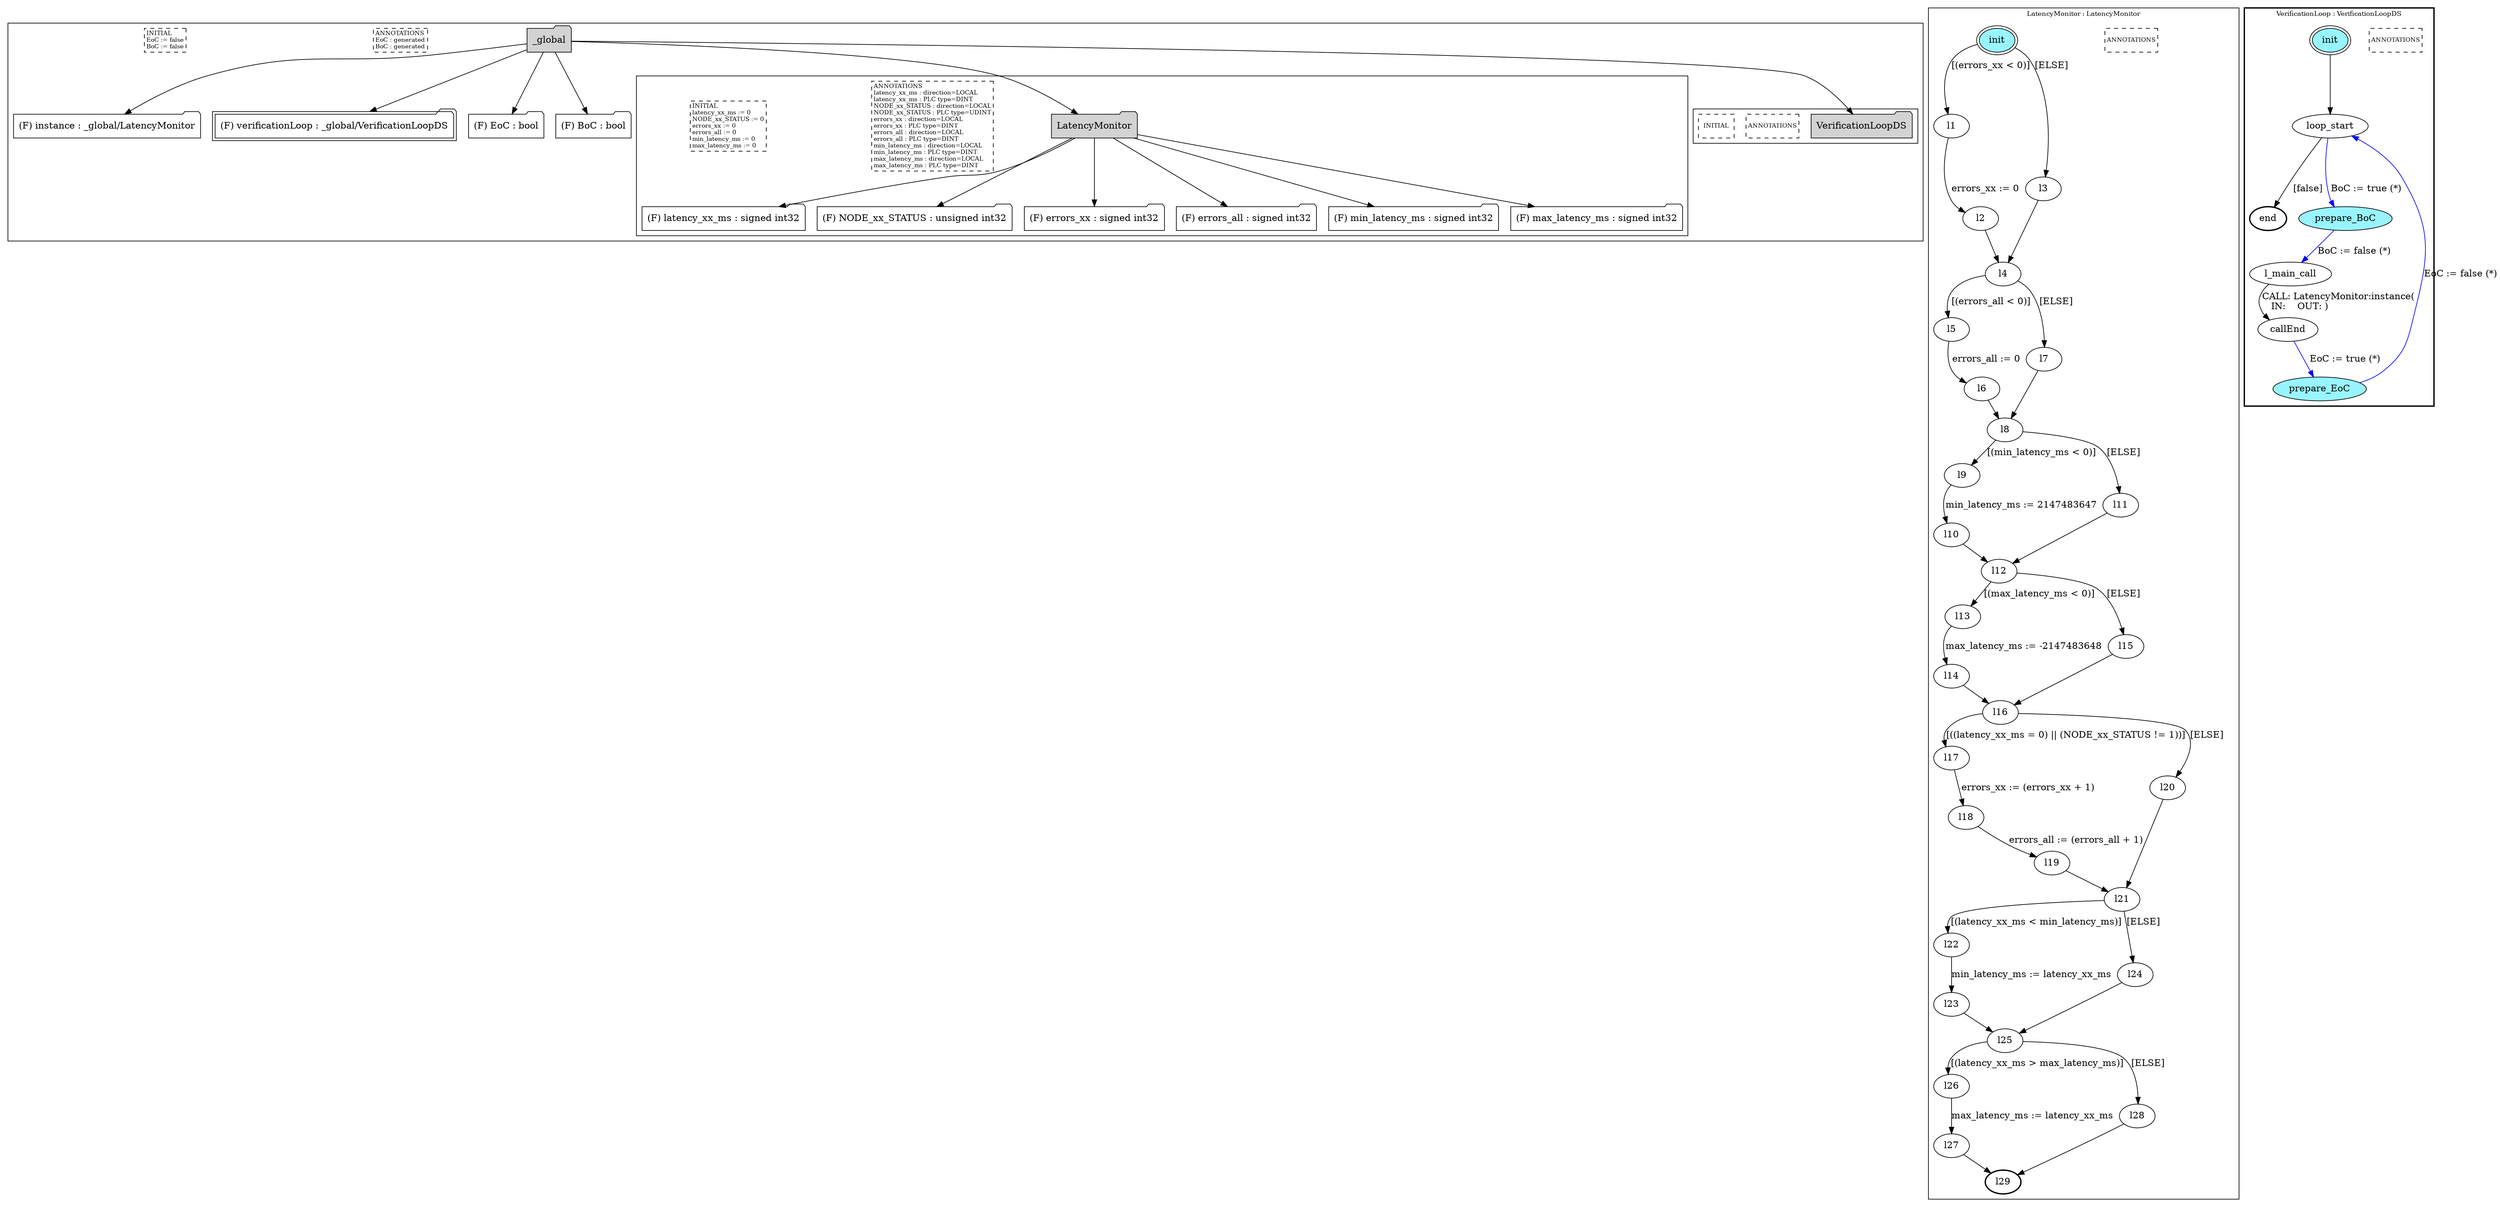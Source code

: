 digraph G {
	subgraph cluster__global394190359 {
		node [shape="folder", style="filled"];
		//label="_global";
		_global394190359 [label="_global"];
		_global394190359 -> instance1109979753;
		instance1109979753 [label = "(F) instance : _global/LatencyMonitor", fillcolor="white" ];
		_global394190359 -> verificationLoop2002720253;
		verificationLoop2002720253 [label = "(F) verificationLoop : _global/VerificationLoopDS", fillcolor="white" , peripheries=2];
		_global394190359 -> EoC1414953733;
		EoC1414953733 [label = "(F) EoC : bool", fillcolor="white" ];
		_global394190359 -> BoC232208362;
		BoC232208362 [label = "(F) BoC : bool", fillcolor="white" ];
		_global394190359 -> LatencyMonitor387410712;
		subgraph cluster_LatencyMonitor387410712 {
			node [shape="folder", style="filled"];
			//label="LatencyMonitor";
			LatencyMonitor387410712 [label="LatencyMonitor"];
			LatencyMonitor387410712 -> latency_xx_ms2143753518;
			latency_xx_ms2143753518 [label = "(F) latency_xx_ms : signed int32", fillcolor="white" ];
			LatencyMonitor387410712 -> NODE_xx_STATUS1728372612;
			NODE_xx_STATUS1728372612 [label = "(F) NODE_xx_STATUS : unsigned int32", fillcolor="white" ];
			LatencyMonitor387410712 -> errors_xx1124131392;
			errors_xx1124131392 [label = "(F) errors_xx : signed int32", fillcolor="white" ];
			LatencyMonitor387410712 -> errors_all1493755606;
			errors_all1493755606 [label = "(F) errors_all : signed int32", fillcolor="white" ];
			LatencyMonitor387410712 -> min_latency_ms159791010;
			min_latency_ms159791010 [label = "(F) min_latency_ms : signed int32", fillcolor="white" ];
			LatencyMonitor387410712 -> max_latency_ms1798239502;
			max_latency_ms1798239502 [label = "(F) max_latency_ms : signed int32", fillcolor="white" ];
			
			annotations_pseudonode_LatencyMonitor387410712 [
				label="ANNOTATIONS\llatency_xx_ms : direction=LOCAL\llatency_xx_ms : PLC type=DINT\lNODE_xx_STATUS : direction=LOCAL\lNODE_xx_STATUS : PLC type=UDINT\lerrors_xx : direction=LOCAL\lerrors_xx : PLC type=DINT\lerrors_all : direction=LOCAL\lerrors_all : PLC type=DINT\lmin_latency_ms : direction=LOCAL\lmin_latency_ms : PLC type=DINT\lmax_latency_ms : direction=LOCAL\lmax_latency_ms : PLC type=DINT\l",
				fontsize=9, margin="0.04,0.04", fillcolor="white", shape="rectangle", style="dashed"];
			initamt_pseudonode_LatencyMonitor387410712 [
				label="INITIAL\llatency_xx_ms := 0\lNODE_xx_STATUS := 0\lerrors_xx := 0\lerrors_all := 0\lmin_latency_ms := 0\lmax_latency_ms := 0\l",
				fontsize=9, margin="0.04,0.04", fillcolor="lightyellow", shape="rectangle", style="dashed"];
		}
		_global394190359 -> VerificationLoopDS167318637;
		subgraph cluster_VerificationLoopDS167318637 {
			node [shape="folder", style="filled"];
			//label="VerificationLoopDS";
			VerificationLoopDS167318637 [label="VerificationLoopDS"];
			
			annotations_pseudonode_VerificationLoopDS167318637 [
				label="ANNOTATIONS",
				fontsize=9, margin="0.04,0.04", fillcolor="white", shape="rectangle", style="dashed"];
			initamt_pseudonode_VerificationLoopDS167318637 [
				label="INITIAL",
				fontsize=9, margin="0.04,0.04", fillcolor="lightyellow", shape="rectangle", style="dashed"];
		}
		
		annotations_pseudonode__global394190359 [
			label="ANNOTATIONS\lEoC : generated\lBoC : generated\l",
			fontsize=9, margin="0.04,0.04", fillcolor="white", shape="rectangle", style="dashed"];
		initamt_pseudonode__global394190359 [
			label="INITIAL\lEoC := false\lBoC := false\l",
			fontsize=9, margin="0.04,0.04", fillcolor="lightyellow", shape="rectangle", style="dashed"];
	}
	subgraph clusterLatencyMonitor {
		node [style="filled"];
		color="black";
		fontsize=10;
		ranksep=0.4;
		
		label="LatencyMonitor : LatencyMonitor";
		
		annotations_pseudonode_LatencyMonitor [
			label="ANNOTATIONS",
			fontsize=9, margin="0.04,0.04", fillcolor="white", shape="rectangle", style="dashed"];
		
		init_LatencyMonitor [label="init", color="black", fillcolor="cadetblue1", peripheries=2, shape="ellipse"];
		l1_LatencyMonitor [label="l1", color="black", fillcolor="white", shape="ellipse"];
		l2_LatencyMonitor [label="l2", color="black", fillcolor="white", shape="ellipse"];
		l3_LatencyMonitor [label="l3", color="black", fillcolor="white", shape="ellipse"];
		l4_LatencyMonitor [label="l4", color="black", fillcolor="white", shape="ellipse"];
		l5_LatencyMonitor [label="l5", color="black", fillcolor="white", shape="ellipse"];
		l6_LatencyMonitor [label="l6", color="black", fillcolor="white", shape="ellipse"];
		l7_LatencyMonitor [label="l7", color="black", fillcolor="white", shape="ellipse"];
		l8_LatencyMonitor [label="l8", color="black", fillcolor="white", shape="ellipse"];
		l9_LatencyMonitor [label="l9", color="black", fillcolor="white", shape="ellipse"];
		l10_LatencyMonitor [label="l10", color="black", fillcolor="white", shape="ellipse"];
		l11_LatencyMonitor [label="l11", color="black", fillcolor="white", shape="ellipse"];
		l12_LatencyMonitor [label="l12", color="black", fillcolor="white", shape="ellipse"];
		l13_LatencyMonitor [label="l13", color="black", fillcolor="white", shape="ellipse"];
		l14_LatencyMonitor [label="l14", color="black", fillcolor="white", shape="ellipse"];
		l15_LatencyMonitor [label="l15", color="black", fillcolor="white", shape="ellipse"];
		l16_LatencyMonitor [label="l16", color="black", fillcolor="white", shape="ellipse"];
		l17_LatencyMonitor [label="l17", color="black", fillcolor="white", shape="ellipse"];
		l18_LatencyMonitor [label="l18", color="black", fillcolor="white", shape="ellipse"];
		l19_LatencyMonitor [label="l19", color="black", fillcolor="white", shape="ellipse"];
		l20_LatencyMonitor [label="l20", color="black", fillcolor="white", shape="ellipse"];
		l21_LatencyMonitor [label="l21", color="black", fillcolor="white", shape="ellipse"];
		l22_LatencyMonitor [label="l22", color="black", fillcolor="white", shape="ellipse"];
		l23_LatencyMonitor [label="l23", color="black", fillcolor="white", shape="ellipse"];
		l24_LatencyMonitor [label="l24", color="black", fillcolor="white", shape="ellipse"];
		l25_LatencyMonitor [label="l25", color="black", fillcolor="white", shape="ellipse"];
		l26_LatencyMonitor [label="l26", color="black", fillcolor="white", shape="ellipse"];
		l27_LatencyMonitor [label="l27", color="black", fillcolor="white", shape="ellipse"];
		l28_LatencyMonitor [label="l28", color="black", fillcolor="white", shape="ellipse"];
		l29_LatencyMonitor [label="l29", color="black", fillcolor="white", style=bold, shape="ellipse"];
		init_LatencyMonitor -> l1_LatencyMonitor [color="black", label="[(errors_xx < 0)]"];
		l1_LatencyMonitor -> l2_LatencyMonitor [color="black", label="errors_xx := 0"];
		init_LatencyMonitor -> l3_LatencyMonitor [color="black", label="[ELSE]"];
		l2_LatencyMonitor -> l4_LatencyMonitor [color="black", label=""];
		l3_LatencyMonitor -> l4_LatencyMonitor [color="black", label=""];
		l4_LatencyMonitor -> l5_LatencyMonitor [color="black", label="[(errors_all < 0)]"];
		l5_LatencyMonitor -> l6_LatencyMonitor [color="black", label="errors_all := 0"];
		l4_LatencyMonitor -> l7_LatencyMonitor [color="black", label="[ELSE]"];
		l6_LatencyMonitor -> l8_LatencyMonitor [color="black", label=""];
		l7_LatencyMonitor -> l8_LatencyMonitor [color="black", label=""];
		l8_LatencyMonitor -> l9_LatencyMonitor [color="black", label="[(min_latency_ms < 0)]"];
		l9_LatencyMonitor -> l10_LatencyMonitor [color="black", label="min_latency_ms := 2147483647"];
		l8_LatencyMonitor -> l11_LatencyMonitor [color="black", label="[ELSE]"];
		l10_LatencyMonitor -> l12_LatencyMonitor [color="black", label=""];
		l11_LatencyMonitor -> l12_LatencyMonitor [color="black", label=""];
		l12_LatencyMonitor -> l13_LatencyMonitor [color="black", label="[(max_latency_ms < 0)]"];
		l13_LatencyMonitor -> l14_LatencyMonitor [color="black", label="max_latency_ms := -2147483648"];
		l12_LatencyMonitor -> l15_LatencyMonitor [color="black", label="[ELSE]"];
		l14_LatencyMonitor -> l16_LatencyMonitor [color="black", label=""];
		l15_LatencyMonitor -> l16_LatencyMonitor [color="black", label=""];
		l16_LatencyMonitor -> l17_LatencyMonitor [color="black", label="[((latency_xx_ms = 0) || (NODE_xx_STATUS != 1))]"];
		l17_LatencyMonitor -> l18_LatencyMonitor [color="black", label="errors_xx := (errors_xx + 1)"];
		l18_LatencyMonitor -> l19_LatencyMonitor [color="black", label="errors_all := (errors_all + 1)"];
		l16_LatencyMonitor -> l20_LatencyMonitor [color="black", label="[ELSE]"];
		l19_LatencyMonitor -> l21_LatencyMonitor [color="black", label=""];
		l20_LatencyMonitor -> l21_LatencyMonitor [color="black", label=""];
		l21_LatencyMonitor -> l22_LatencyMonitor [color="black", label="[(latency_xx_ms < min_latency_ms)]"];
		l22_LatencyMonitor -> l23_LatencyMonitor [color="black", label="min_latency_ms := latency_xx_ms"];
		l21_LatencyMonitor -> l24_LatencyMonitor [color="black", label="[ELSE]"];
		l23_LatencyMonitor -> l25_LatencyMonitor [color="black", label=""];
		l24_LatencyMonitor -> l25_LatencyMonitor [color="black", label=""];
		l25_LatencyMonitor -> l26_LatencyMonitor [color="black", label="[(latency_xx_ms > max_latency_ms)]"];
		l26_LatencyMonitor -> l27_LatencyMonitor [color="black", label="max_latency_ms := latency_xx_ms"];
		l25_LatencyMonitor -> l28_LatencyMonitor [color="black", label="[ELSE]"];
		l27_LatencyMonitor -> l29_LatencyMonitor [color="black", label=""];
		l28_LatencyMonitor -> l29_LatencyMonitor [color="black", label=""];
	}
	subgraph clusterVerificationLoop {
		node [style="filled"];
		style=bold;
		color="black";
		fontsize=10;
		ranksep=0.4;
		
		label="VerificationLoop : VerificationLoopDS";
		
		annotations_pseudonode_VerificationLoop [
			label="ANNOTATIONS",
			fontsize=9, margin="0.04,0.04", fillcolor="white", shape="rectangle", style="dashed"];
		
		init_VerificationLoop [label="init", color="black", fillcolor="cadetblue1", peripheries=2, shape="ellipse"];
		end_VerificationLoop [label="end", color="black", fillcolor="cadetblue1", style=bold, shape="ellipse"];
		loop_start_VerificationLoop [label="loop_start", color="black", fillcolor="white", shape="ellipse"];
		prepare_BoC_VerificationLoop [label="prepare_BoC", color="black", fillcolor="cadetblue1", shape="ellipse"];
		l_main_call_VerificationLoop [label="l_main_call", color="black", fillcolor="white", shape="ellipse"];
		callEnd_VerificationLoop [label="callEnd", color="black", fillcolor="white", shape="ellipse"];
		prepare_EoC_VerificationLoop [label="prepare_EoC", color="black", fillcolor="cadetblue1", shape="ellipse"];
		init_VerificationLoop -> loop_start_VerificationLoop [color="black", label=""];
		loop_start_VerificationLoop -> prepare_BoC_VerificationLoop [color="blue", label="BoC := true (*)"];
		prepare_BoC_VerificationLoop -> l_main_call_VerificationLoop [color="blue", label="BoC := false (*)"];
		l_main_call_VerificationLoop -> callEnd_VerificationLoop [color="black", label="CALL: LatencyMonitor:instance(\l   IN:    OUT: )\l"];
		callEnd_VerificationLoop -> prepare_EoC_VerificationLoop [color="blue", label="EoC := true (*)"];
		prepare_EoC_VerificationLoop -> loop_start_VerificationLoop [color="blue", label="EoC := false (*)"];
		loop_start_VerificationLoop -> end_VerificationLoop [color="black", label="[false]"];
	}
}

